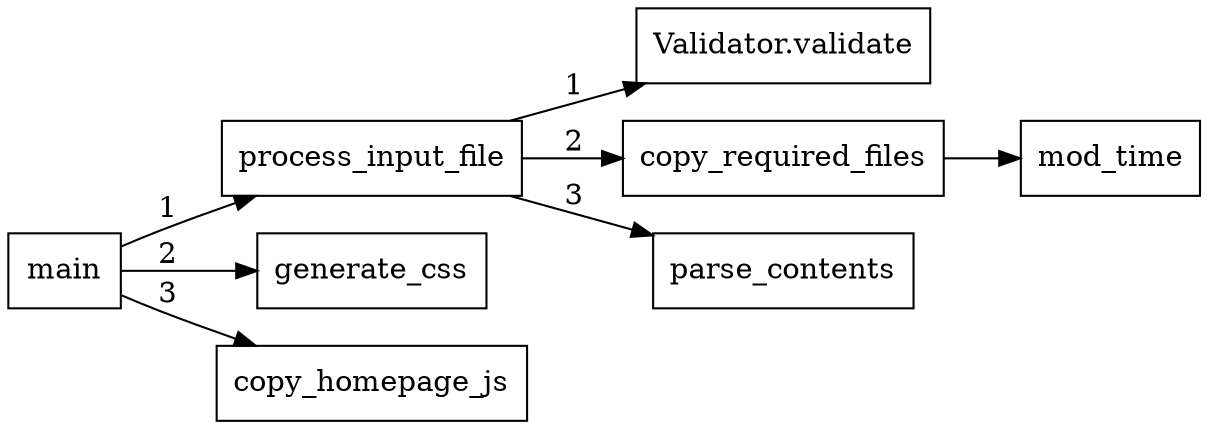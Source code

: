 digraph call_diagram {
  node [shape="rectangle"];
  rankdir="LR";
  main -> process_input_file [label="1"];
  main -> generate_css [label="2"];
  main -> copy_homepage_js [label="3"];
  validate [label="Validator.validate"];
  process_input_file -> validate [label="1"];
  process_input_file -> copy_required_files [label="2"];
  process_input_file -> parse_contents [label="3"];
  copy_required_files -> mod_time;
}
